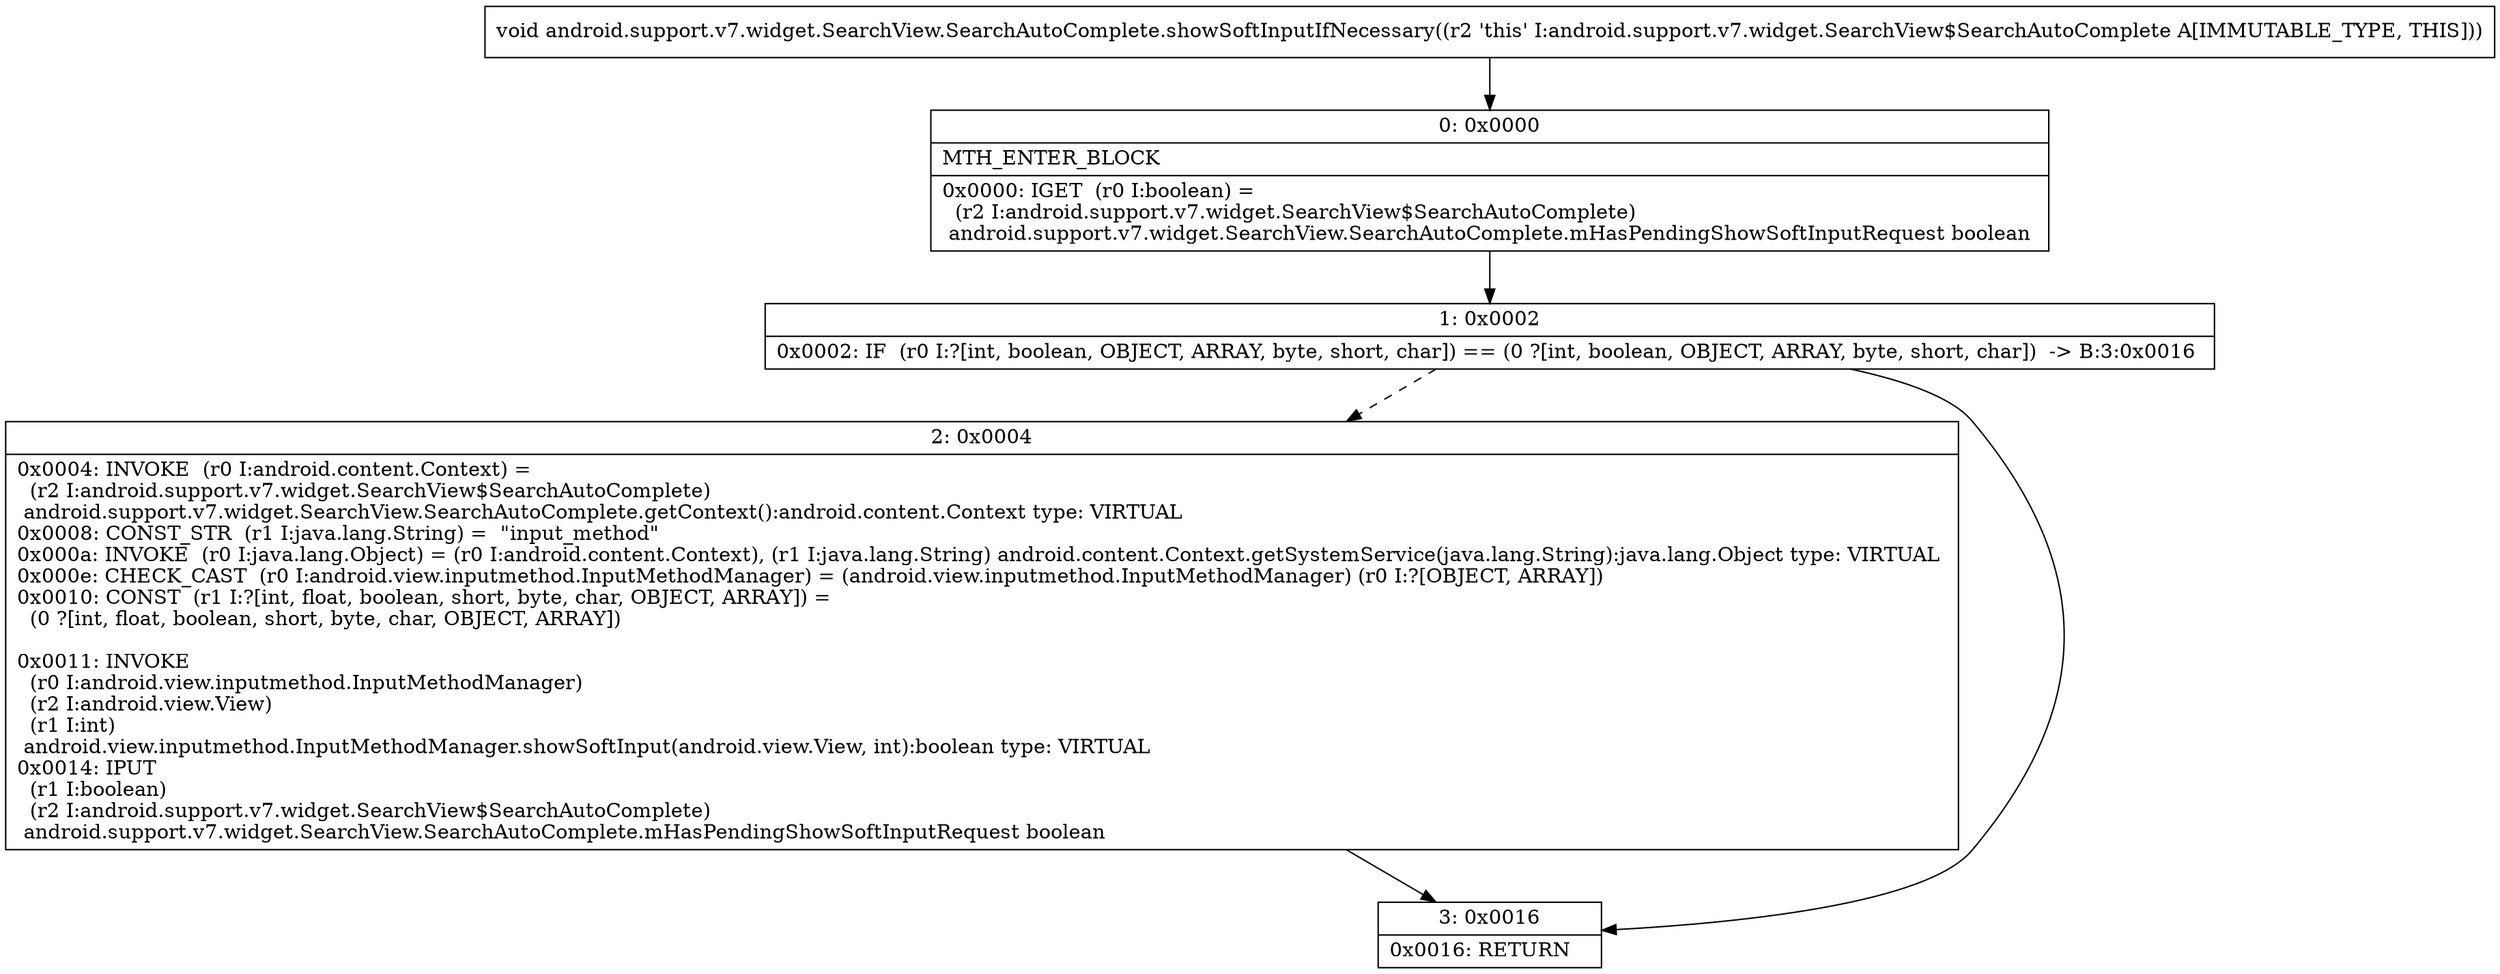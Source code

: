 digraph "CFG forandroid.support.v7.widget.SearchView.SearchAutoComplete.showSoftInputIfNecessary()V" {
Node_0 [shape=record,label="{0\:\ 0x0000|MTH_ENTER_BLOCK\l|0x0000: IGET  (r0 I:boolean) = \l  (r2 I:android.support.v7.widget.SearchView$SearchAutoComplete)\l android.support.v7.widget.SearchView.SearchAutoComplete.mHasPendingShowSoftInputRequest boolean \l}"];
Node_1 [shape=record,label="{1\:\ 0x0002|0x0002: IF  (r0 I:?[int, boolean, OBJECT, ARRAY, byte, short, char]) == (0 ?[int, boolean, OBJECT, ARRAY, byte, short, char])  \-\> B:3:0x0016 \l}"];
Node_2 [shape=record,label="{2\:\ 0x0004|0x0004: INVOKE  (r0 I:android.content.Context) = \l  (r2 I:android.support.v7.widget.SearchView$SearchAutoComplete)\l android.support.v7.widget.SearchView.SearchAutoComplete.getContext():android.content.Context type: VIRTUAL \l0x0008: CONST_STR  (r1 I:java.lang.String) =  \"input_method\" \l0x000a: INVOKE  (r0 I:java.lang.Object) = (r0 I:android.content.Context), (r1 I:java.lang.String) android.content.Context.getSystemService(java.lang.String):java.lang.Object type: VIRTUAL \l0x000e: CHECK_CAST  (r0 I:android.view.inputmethod.InputMethodManager) = (android.view.inputmethod.InputMethodManager) (r0 I:?[OBJECT, ARRAY]) \l0x0010: CONST  (r1 I:?[int, float, boolean, short, byte, char, OBJECT, ARRAY]) = \l  (0 ?[int, float, boolean, short, byte, char, OBJECT, ARRAY])\l \l0x0011: INVOKE  \l  (r0 I:android.view.inputmethod.InputMethodManager)\l  (r2 I:android.view.View)\l  (r1 I:int)\l android.view.inputmethod.InputMethodManager.showSoftInput(android.view.View, int):boolean type: VIRTUAL \l0x0014: IPUT  \l  (r1 I:boolean)\l  (r2 I:android.support.v7.widget.SearchView$SearchAutoComplete)\l android.support.v7.widget.SearchView.SearchAutoComplete.mHasPendingShowSoftInputRequest boolean \l}"];
Node_3 [shape=record,label="{3\:\ 0x0016|0x0016: RETURN   \l}"];
MethodNode[shape=record,label="{void android.support.v7.widget.SearchView.SearchAutoComplete.showSoftInputIfNecessary((r2 'this' I:android.support.v7.widget.SearchView$SearchAutoComplete A[IMMUTABLE_TYPE, THIS])) }"];
MethodNode -> Node_0;
Node_0 -> Node_1;
Node_1 -> Node_2[style=dashed];
Node_1 -> Node_3;
Node_2 -> Node_3;
}

